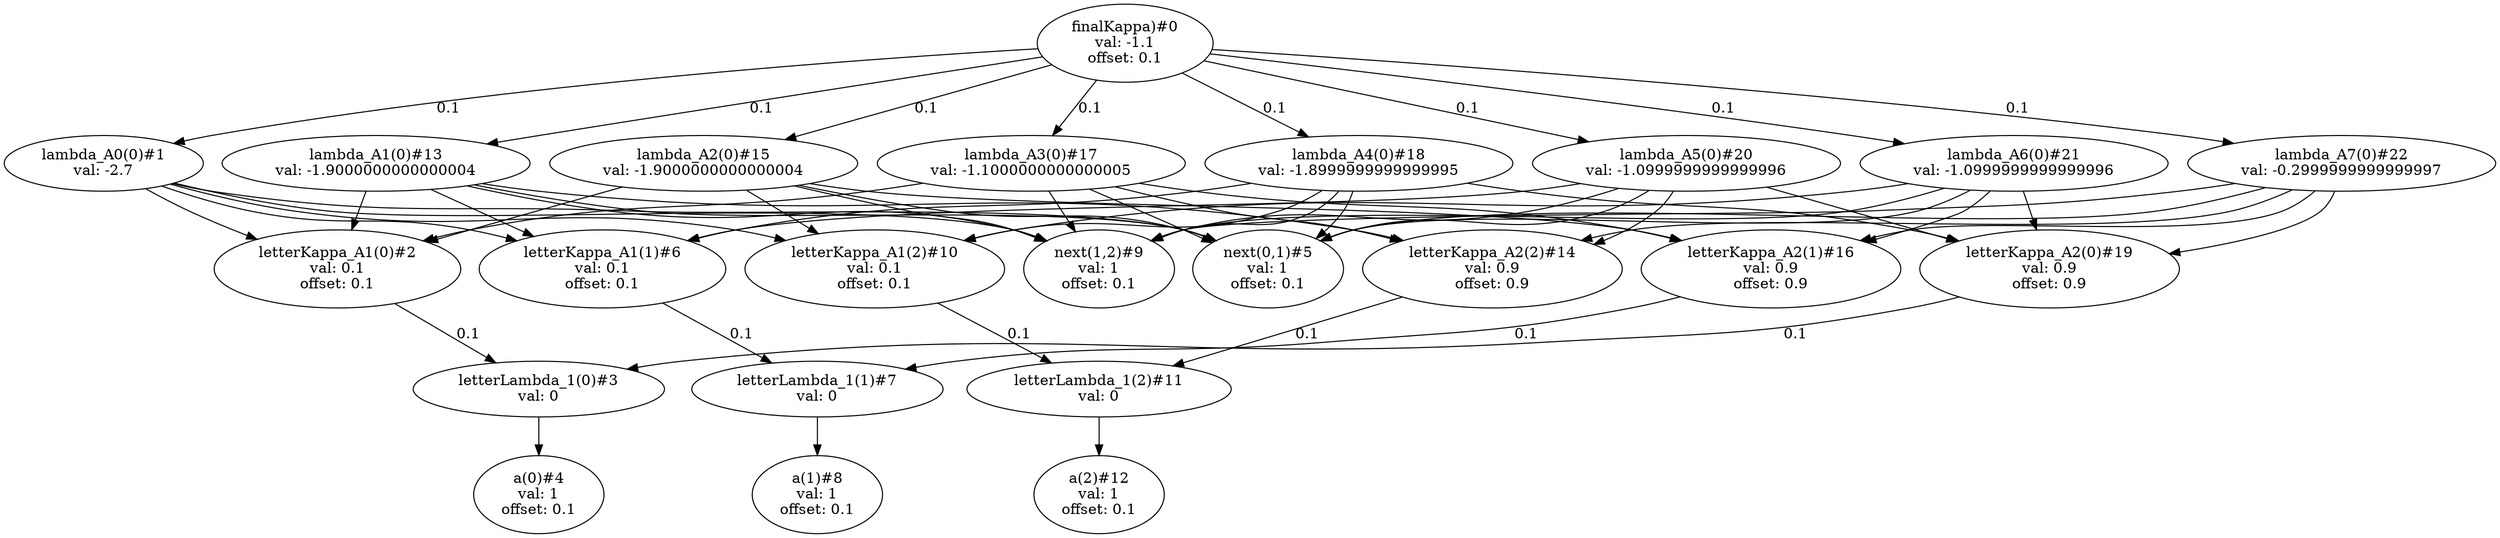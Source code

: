 digraph G {
"finalKappa)#0
val: -1.1
offset: 0.1" -> "lambda_A0(0)#1
val: -2.7" [ label = "0.1" ];
"finalKappa)#0
val: -1.1
offset: 0.1" -> "lambda_A1(0)#13
val: -1.9000000000000004" [ label = "0.1" ];
"finalKappa)#0
val: -1.1
offset: 0.1" -> "lambda_A2(0)#15
val: -1.9000000000000004" [ label = "0.1" ];
"finalKappa)#0
val: -1.1
offset: 0.1" -> "lambda_A3(0)#17
val: -1.1000000000000005" [ label = "0.1" ];
"finalKappa)#0
val: -1.1
offset: 0.1" -> "lambda_A4(0)#18
val: -1.8999999999999995" [ label = "0.1" ];
"finalKappa)#0
val: -1.1
offset: 0.1" -> "lambda_A5(0)#20
val: -1.0999999999999996" [ label = "0.1" ];
"finalKappa)#0
val: -1.1
offset: 0.1" -> "lambda_A6(0)#21
val: -1.0999999999999996" [ label = "0.1" ];
"finalKappa)#0
val: -1.1
offset: 0.1" -> "lambda_A7(0)#22
val: -0.2999999999999997" [ label = "0.1" ];
"lambda_A0(0)#1
val: -2.7" -> "letterKappa_A1(0)#2
val: 0.1
offset: 0.1";
"letterKappa_A1(0)#2
val: 0.1
offset: 0.1" -> "letterLambda_1(0)#3
val: 0" [ label = "0.1" ];
"letterLambda_1(0)#3
val: 0" -> "a(0)#4
val: 1
offset: 0.1";
"lambda_A0(0)#1
val: -2.7" -> "next(0,1)#5
val: 1
offset: 0.1";
"lambda_A0(0)#1
val: -2.7" -> "letterKappa_A1(1)#6
val: 0.1
offset: 0.1";
"letterKappa_A1(1)#6
val: 0.1
offset: 0.1" -> "letterLambda_1(1)#7
val: 0" [ label = "0.1" ];
"letterLambda_1(1)#7
val: 0" -> "a(1)#8
val: 1
offset: 0.1";
"lambda_A0(0)#1
val: -2.7" -> "next(1,2)#9
val: 1
offset: 0.1";
"lambda_A0(0)#1
val: -2.7" -> "letterKappa_A1(2)#10
val: 0.1
offset: 0.1";
"letterKappa_A1(2)#10
val: 0.1
offset: 0.1" -> "letterLambda_1(2)#11
val: 0" [ label = "0.1" ];
"letterLambda_1(2)#11
val: 0" -> "a(2)#12
val: 1
offset: 0.1";
"lambda_A1(0)#13
val: -1.9000000000000004" -> "letterKappa_A1(0)#2
val: 0.1
offset: 0.1";
"lambda_A1(0)#13
val: -1.9000000000000004" -> "next(0,1)#5
val: 1
offset: 0.1";
"lambda_A1(0)#13
val: -1.9000000000000004" -> "letterKappa_A1(1)#6
val: 0.1
offset: 0.1";
"lambda_A1(0)#13
val: -1.9000000000000004" -> "next(1,2)#9
val: 1
offset: 0.1";
"lambda_A1(0)#13
val: -1.9000000000000004" -> "letterKappa_A2(2)#14
val: 0.9
offset: 0.9";
"letterKappa_A2(2)#14
val: 0.9
offset: 0.9" -> "letterLambda_1(2)#11
val: 0" [ label = "0.1" ];
"lambda_A2(0)#15
val: -1.9000000000000004" -> "letterKappa_A1(0)#2
val: 0.1
offset: 0.1";
"lambda_A2(0)#15
val: -1.9000000000000004" -> "next(0,1)#5
val: 1
offset: 0.1";
"lambda_A2(0)#15
val: -1.9000000000000004" -> "letterKappa_A2(1)#16
val: 0.9
offset: 0.9";
"letterKappa_A2(1)#16
val: 0.9
offset: 0.9" -> "letterLambda_1(1)#7
val: 0" [ label = "0.1" ];
"lambda_A2(0)#15
val: -1.9000000000000004" -> "next(1,2)#9
val: 1
offset: 0.1";
"lambda_A2(0)#15
val: -1.9000000000000004" -> "letterKappa_A1(2)#10
val: 0.1
offset: 0.1";
"lambda_A3(0)#17
val: -1.1000000000000005" -> "letterKappa_A1(0)#2
val: 0.1
offset: 0.1";
"lambda_A3(0)#17
val: -1.1000000000000005" -> "next(0,1)#5
val: 1
offset: 0.1";
"lambda_A3(0)#17
val: -1.1000000000000005" -> "letterKappa_A2(1)#16
val: 0.9
offset: 0.9";
"lambda_A3(0)#17
val: -1.1000000000000005" -> "next(1,2)#9
val: 1
offset: 0.1";
"lambda_A3(0)#17
val: -1.1000000000000005" -> "letterKappa_A2(2)#14
val: 0.9
offset: 0.9";
"lambda_A4(0)#18
val: -1.8999999999999995" -> "letterKappa_A2(0)#19
val: 0.9
offset: 0.9";
"letterKappa_A2(0)#19
val: 0.9
offset: 0.9" -> "letterLambda_1(0)#3
val: 0" [ label = "0.1" ];
"lambda_A4(0)#18
val: -1.8999999999999995" -> "next(0,1)#5
val: 1
offset: 0.1";
"lambda_A4(0)#18
val: -1.8999999999999995" -> "letterKappa_A1(1)#6
val: 0.1
offset: 0.1";
"lambda_A4(0)#18
val: -1.8999999999999995" -> "next(1,2)#9
val: 1
offset: 0.1";
"lambda_A4(0)#18
val: -1.8999999999999995" -> "letterKappa_A1(2)#10
val: 0.1
offset: 0.1";
"lambda_A5(0)#20
val: -1.0999999999999996" -> "letterKappa_A2(0)#19
val: 0.9
offset: 0.9";
"lambda_A5(0)#20
val: -1.0999999999999996" -> "next(0,1)#5
val: 1
offset: 0.1";
"lambda_A5(0)#20
val: -1.0999999999999996" -> "letterKappa_A1(1)#6
val: 0.1
offset: 0.1";
"lambda_A5(0)#20
val: -1.0999999999999996" -> "next(1,2)#9
val: 1
offset: 0.1";
"lambda_A5(0)#20
val: -1.0999999999999996" -> "letterKappa_A2(2)#14
val: 0.9
offset: 0.9";
"lambda_A6(0)#21
val: -1.0999999999999996" -> "letterKappa_A2(0)#19
val: 0.9
offset: 0.9";
"lambda_A6(0)#21
val: -1.0999999999999996" -> "next(0,1)#5
val: 1
offset: 0.1";
"lambda_A6(0)#21
val: -1.0999999999999996" -> "letterKappa_A2(1)#16
val: 0.9
offset: 0.9";
"lambda_A6(0)#21
val: -1.0999999999999996" -> "next(1,2)#9
val: 1
offset: 0.1";
"lambda_A6(0)#21
val: -1.0999999999999996" -> "letterKappa_A1(2)#10
val: 0.1
offset: 0.1";
"lambda_A7(0)#22
val: -0.2999999999999997" -> "letterKappa_A2(0)#19
val: 0.9
offset: 0.9";
"lambda_A7(0)#22
val: -0.2999999999999997" -> "next(0,1)#5
val: 1
offset: 0.1";
"lambda_A7(0)#22
val: -0.2999999999999997" -> "letterKappa_A2(1)#16
val: 0.9
offset: 0.9";
"lambda_A7(0)#22
val: -0.2999999999999997" -> "next(1,2)#9
val: 1
offset: 0.1";
"lambda_A7(0)#22
val: -0.2999999999999997" -> "letterKappa_A2(2)#14
val: 0.9
offset: 0.9";
}
